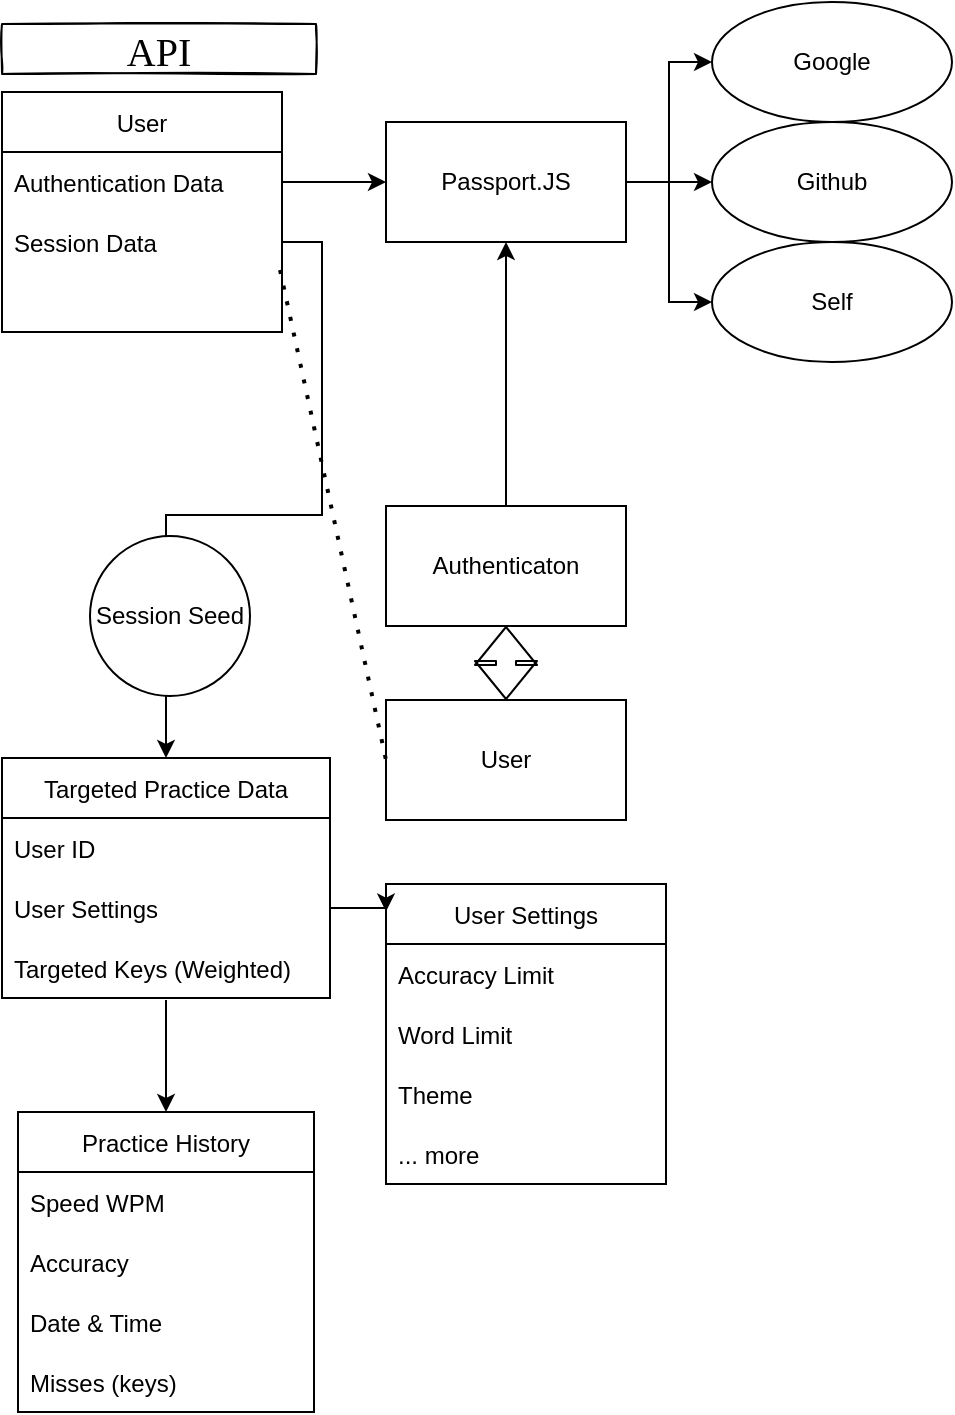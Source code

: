 <mxfile version="15.3.8"><diagram id="5DJe5fgNVRid22j_tj5d" name="Page-1"><mxGraphModel dx="1826" dy="2205" grid="0" gridSize="10" guides="1" tooltips="1" connect="1" arrows="1" fold="1" page="1" pageScale="1" pageWidth="850" pageHeight="1100" math="0" shadow="0"><root><mxCell id="0"/><mxCell id="1" parent="0"/><mxCell id="Vov26CLlSm_Xp551K3d0-1" value="API" style="rounded=0;whiteSpace=wrap;html=1;sketch=1;hachureGap=4;pointerEvents=0;fontFamily=Times New Roman;fontSize=20;" parent="1" vertex="1"><mxGeometry x="-842" y="-1087" width="157" height="25" as="geometry"/></mxCell><mxCell id="ElWNxqKJwyNb8SdB3LN--16" style="edgeStyle=orthogonalEdgeStyle;rounded=0;orthogonalLoop=1;jettySize=auto;html=1;exitX=0.5;exitY=0;exitDx=0;exitDy=0;" edge="1" parent="1" source="ElWNxqKJwyNb8SdB3LN--4" target="ElWNxqKJwyNb8SdB3LN--15"><mxGeometry relative="1" as="geometry"/></mxCell><mxCell id="ElWNxqKJwyNb8SdB3LN--4" value="Authenticaton" style="whiteSpace=wrap;html=1;" vertex="1" parent="1"><mxGeometry x="-650" y="-846" width="120" height="60" as="geometry"/></mxCell><mxCell id="ElWNxqKJwyNb8SdB3LN--5" value="User" style="whiteSpace=wrap;html=1;" vertex="1" parent="1"><mxGeometry x="-650" y="-749" width="120" height="60" as="geometry"/></mxCell><mxCell id="ElWNxqKJwyNb8SdB3LN--13" value="" style="shape=flexArrow;endArrow=classic;startArrow=classic;html=1;exitX=0.5;exitY=0;exitDx=0;exitDy=0;entryX=0.5;entryY=1;entryDx=0;entryDy=0;" edge="1" parent="1" source="ElWNxqKJwyNb8SdB3LN--5" target="ElWNxqKJwyNb8SdB3LN--4"><mxGeometry width="100" height="100" relative="1" as="geometry"><mxPoint x="-687" y="-686" as="sourcePoint"/><mxPoint x="-679" y="-778" as="targetPoint"/></mxGeometry></mxCell><mxCell id="ElWNxqKJwyNb8SdB3LN--27" style="edgeStyle=orthogonalEdgeStyle;rounded=0;orthogonalLoop=1;jettySize=auto;html=1;" edge="1" parent="1" source="ElWNxqKJwyNb8SdB3LN--15" target="ElWNxqKJwyNb8SdB3LN--23"><mxGeometry relative="1" as="geometry"/></mxCell><mxCell id="ElWNxqKJwyNb8SdB3LN--28" style="edgeStyle=orthogonalEdgeStyle;rounded=0;orthogonalLoop=1;jettySize=auto;html=1;" edge="1" parent="1" source="ElWNxqKJwyNb8SdB3LN--15" target="ElWNxqKJwyNb8SdB3LN--22"><mxGeometry relative="1" as="geometry"/></mxCell><mxCell id="ElWNxqKJwyNb8SdB3LN--29" style="edgeStyle=orthogonalEdgeStyle;rounded=0;orthogonalLoop=1;jettySize=auto;html=1;entryX=0;entryY=0.5;entryDx=0;entryDy=0;" edge="1" parent="1" source="ElWNxqKJwyNb8SdB3LN--15" target="ElWNxqKJwyNb8SdB3LN--26"><mxGeometry relative="1" as="geometry"/></mxCell><mxCell id="ElWNxqKJwyNb8SdB3LN--15" value="Passport.JS" style="whiteSpace=wrap;html=1;" vertex="1" parent="1"><mxGeometry x="-650" y="-1038" width="120" height="60" as="geometry"/></mxCell><mxCell id="ElWNxqKJwyNb8SdB3LN--22" value="Github" style="ellipse;whiteSpace=wrap;html=1;" vertex="1" parent="1"><mxGeometry x="-487" y="-1038" width="120" height="60" as="geometry"/></mxCell><mxCell id="ElWNxqKJwyNb8SdB3LN--23" value="Google" style="ellipse;whiteSpace=wrap;html=1;" vertex="1" parent="1"><mxGeometry x="-487" y="-1098" width="120" height="60" as="geometry"/></mxCell><mxCell id="ElWNxqKJwyNb8SdB3LN--26" value="Self" style="ellipse;whiteSpace=wrap;html=1;" vertex="1" parent="1"><mxGeometry x="-487" y="-978" width="120" height="60" as="geometry"/></mxCell><mxCell id="ElWNxqKJwyNb8SdB3LN--30" value="User" style="swimlane;fontStyle=0;childLayout=stackLayout;horizontal=1;startSize=30;horizontalStack=0;resizeParent=1;resizeParentMax=0;resizeLast=0;collapsible=1;marginBottom=0;shadow=0;rounded=0;sketch=0;swimlaneLine=1;" vertex="1" parent="1"><mxGeometry x="-842" y="-1053" width="140" height="120" as="geometry"><mxRectangle x="-831" y="-906" width="52" height="30" as="alternateBounds"/></mxGeometry></mxCell><mxCell id="ElWNxqKJwyNb8SdB3LN--31" value="Authentication Data" style="text;strokeColor=none;fillColor=none;align=left;verticalAlign=middle;spacingLeft=4;spacingRight=4;overflow=hidden;points=[[0,0.5],[1,0.5]];portConstraint=eastwest;rotatable=0;" vertex="1" parent="ElWNxqKJwyNb8SdB3LN--30"><mxGeometry y="30" width="140" height="30" as="geometry"/></mxCell><mxCell id="ElWNxqKJwyNb8SdB3LN--32" value="Session Data" style="text;strokeColor=none;fillColor=none;align=left;verticalAlign=middle;spacingLeft=4;spacingRight=4;overflow=hidden;points=[[0,0.5],[1,0.5]];portConstraint=eastwest;rotatable=0;sketch=0;" vertex="1" parent="ElWNxqKJwyNb8SdB3LN--30"><mxGeometry y="60" width="140" height="30" as="geometry"/></mxCell><mxCell id="ElWNxqKJwyNb8SdB3LN--49" style="text;strokeColor=none;fillColor=none;align=left;verticalAlign=middle;spacingLeft=4;spacingRight=4;overflow=hidden;points=[[0,0.5],[1,0.5]];portConstraint=eastwest;rotatable=0;" vertex="1" parent="ElWNxqKJwyNb8SdB3LN--30"><mxGeometry y="90" width="140" height="30" as="geometry"/></mxCell><mxCell id="ElWNxqKJwyNb8SdB3LN--37" style="edgeStyle=orthogonalEdgeStyle;rounded=0;orthogonalLoop=1;jettySize=auto;html=1;entryX=0;entryY=0.5;entryDx=0;entryDy=0;" edge="1" parent="1" source="ElWNxqKJwyNb8SdB3LN--31" target="ElWNxqKJwyNb8SdB3LN--15"><mxGeometry relative="1" as="geometry"/></mxCell><mxCell id="ElWNxqKJwyNb8SdB3LN--38" value="" style="endArrow=none;dashed=1;html=1;dashPattern=1 3;strokeWidth=2;entryX=0;entryY=0.5;entryDx=0;entryDy=0;exitX=0.993;exitY=0.967;exitDx=0;exitDy=0;exitPerimeter=0;" edge="1" parent="1" source="ElWNxqKJwyNb8SdB3LN--32" target="ElWNxqKJwyNb8SdB3LN--5"><mxGeometry width="50" height="50" relative="1" as="geometry"><mxPoint x="-461" y="-595" as="sourcePoint"/><mxPoint x="-411" y="-645" as="targetPoint"/></mxGeometry></mxCell><mxCell id="ElWNxqKJwyNb8SdB3LN--50" value="Targeted Practice Data" style="swimlane;fontStyle=0;childLayout=stackLayout;horizontal=1;startSize=30;horizontalStack=0;resizeParent=1;resizeParentMax=0;resizeLast=0;collapsible=1;marginBottom=0;rounded=0;shadow=0;sketch=0;" vertex="1" parent="1"><mxGeometry x="-842" y="-720" width="164" height="120" as="geometry"/></mxCell><mxCell id="ElWNxqKJwyNb8SdB3LN--51" value="User ID" style="text;strokeColor=none;fillColor=none;align=left;verticalAlign=middle;spacingLeft=4;spacingRight=4;overflow=hidden;points=[[0,0.5],[1,0.5]];portConstraint=eastwest;rotatable=0;" vertex="1" parent="ElWNxqKJwyNb8SdB3LN--50"><mxGeometry y="30" width="164" height="30" as="geometry"/></mxCell><mxCell id="ElWNxqKJwyNb8SdB3LN--53" value="User Settings" style="text;strokeColor=none;fillColor=none;align=left;verticalAlign=middle;spacingLeft=4;spacingRight=4;overflow=hidden;points=[[0,0.5],[1,0.5]];portConstraint=eastwest;rotatable=0;" vertex="1" parent="ElWNxqKJwyNb8SdB3LN--50"><mxGeometry y="60" width="164" height="30" as="geometry"/></mxCell><mxCell id="ElWNxqKJwyNb8SdB3LN--52" value="Targeted Keys (Weighted)" style="text;strokeColor=none;fillColor=none;align=left;verticalAlign=middle;spacingLeft=4;spacingRight=4;overflow=hidden;points=[[0,0.5],[1,0.5]];portConstraint=eastwest;rotatable=0;" vertex="1" parent="ElWNxqKJwyNb8SdB3LN--50"><mxGeometry y="90" width="164" height="30" as="geometry"/></mxCell><mxCell id="ElWNxqKJwyNb8SdB3LN--54" value="Practice History" style="swimlane;fontStyle=0;childLayout=stackLayout;horizontal=1;startSize=30;horizontalStack=0;resizeParent=1;resizeParentMax=0;resizeLast=0;collapsible=1;marginBottom=0;rounded=0;shadow=0;sketch=0;" vertex="1" parent="1"><mxGeometry x="-834" y="-543" width="148" height="150" as="geometry"/></mxCell><mxCell id="ElWNxqKJwyNb8SdB3LN--55" value="Speed WPM" style="text;strokeColor=none;fillColor=none;align=left;verticalAlign=middle;spacingLeft=4;spacingRight=4;overflow=hidden;points=[[0,0.5],[1,0.5]];portConstraint=eastwest;rotatable=0;" vertex="1" parent="ElWNxqKJwyNb8SdB3LN--54"><mxGeometry y="30" width="148" height="30" as="geometry"/></mxCell><mxCell id="ElWNxqKJwyNb8SdB3LN--56" value="Accuracy" style="text;strokeColor=none;fillColor=none;align=left;verticalAlign=middle;spacingLeft=4;spacingRight=4;overflow=hidden;points=[[0,0.5],[1,0.5]];portConstraint=eastwest;rotatable=0;" vertex="1" parent="ElWNxqKJwyNb8SdB3LN--54"><mxGeometry y="60" width="148" height="30" as="geometry"/></mxCell><mxCell id="ElWNxqKJwyNb8SdB3LN--57" value="Date &amp; Time" style="text;strokeColor=none;fillColor=none;align=left;verticalAlign=middle;spacingLeft=4;spacingRight=4;overflow=hidden;points=[[0,0.5],[1,0.5]];portConstraint=eastwest;rotatable=0;" vertex="1" parent="ElWNxqKJwyNb8SdB3LN--54"><mxGeometry y="90" width="148" height="30" as="geometry"/></mxCell><mxCell id="ElWNxqKJwyNb8SdB3LN--58" value="Misses (keys)" style="text;strokeColor=none;fillColor=none;align=left;verticalAlign=middle;spacingLeft=4;spacingRight=4;overflow=hidden;points=[[0,0.5],[1,0.5]];portConstraint=eastwest;rotatable=0;" vertex="1" parent="ElWNxqKJwyNb8SdB3LN--54"><mxGeometry y="120" width="148" height="30" as="geometry"/></mxCell><mxCell id="ElWNxqKJwyNb8SdB3LN--68" style="edgeStyle=orthogonalEdgeStyle;rounded=0;orthogonalLoop=1;jettySize=auto;html=1;entryX=0.5;entryY=0;entryDx=0;entryDy=0;" edge="1" parent="1" source="ElWNxqKJwyNb8SdB3LN--32" target="ElWNxqKJwyNb8SdB3LN--50"><mxGeometry relative="1" as="geometry"/></mxCell><mxCell id="ElWNxqKJwyNb8SdB3LN--69" style="edgeStyle=orthogonalEdgeStyle;rounded=0;orthogonalLoop=1;jettySize=auto;html=1;exitX=0.5;exitY=1.033;exitDx=0;exitDy=0;exitPerimeter=0;" edge="1" parent="1" source="ElWNxqKJwyNb8SdB3LN--52" target="ElWNxqKJwyNb8SdB3LN--54"><mxGeometry relative="1" as="geometry"><mxPoint x="-759" y="-572" as="sourcePoint"/></mxGeometry></mxCell><mxCell id="ElWNxqKJwyNb8SdB3LN--70" value="User Settings" style="swimlane;fontStyle=0;childLayout=stackLayout;horizontal=1;startSize=30;horizontalStack=0;resizeParent=1;resizeParentMax=0;resizeLast=0;collapsible=1;marginBottom=0;rounded=0;shadow=0;sketch=0;" vertex="1" parent="1"><mxGeometry x="-650" y="-657" width="140" height="150" as="geometry"/></mxCell><mxCell id="ElWNxqKJwyNb8SdB3LN--75" value="Accuracy Limit" style="text;strokeColor=none;fillColor=none;align=left;verticalAlign=middle;spacingLeft=4;spacingRight=4;overflow=hidden;points=[[0,0.5],[1,0.5]];portConstraint=eastwest;rotatable=0;" vertex="1" parent="ElWNxqKJwyNb8SdB3LN--70"><mxGeometry y="30" width="140" height="30" as="geometry"/></mxCell><mxCell id="ElWNxqKJwyNb8SdB3LN--71" value="Word Limit" style="text;strokeColor=none;fillColor=none;align=left;verticalAlign=middle;spacingLeft=4;spacingRight=4;overflow=hidden;points=[[0,0.5],[1,0.5]];portConstraint=eastwest;rotatable=0;" vertex="1" parent="ElWNxqKJwyNb8SdB3LN--70"><mxGeometry y="60" width="140" height="30" as="geometry"/></mxCell><mxCell id="ElWNxqKJwyNb8SdB3LN--72" value="Theme" style="text;strokeColor=none;fillColor=none;align=left;verticalAlign=middle;spacingLeft=4;spacingRight=4;overflow=hidden;points=[[0,0.5],[1,0.5]];portConstraint=eastwest;rotatable=0;" vertex="1" parent="ElWNxqKJwyNb8SdB3LN--70"><mxGeometry y="90" width="140" height="30" as="geometry"/></mxCell><mxCell id="ElWNxqKJwyNb8SdB3LN--73" value="... more" style="text;strokeColor=none;fillColor=none;align=left;verticalAlign=middle;spacingLeft=4;spacingRight=4;overflow=hidden;points=[[0,0.5],[1,0.5]];portConstraint=eastwest;rotatable=0;" vertex="1" parent="ElWNxqKJwyNb8SdB3LN--70"><mxGeometry y="120" width="140" height="30" as="geometry"/></mxCell><mxCell id="ElWNxqKJwyNb8SdB3LN--74" style="edgeStyle=orthogonalEdgeStyle;rounded=0;orthogonalLoop=1;jettySize=auto;html=1;entryX=0;entryY=0.092;entryDx=0;entryDy=0;entryPerimeter=0;exitX=1;exitY=0.5;exitDx=0;exitDy=0;" edge="1" parent="1" source="ElWNxqKJwyNb8SdB3LN--53" target="ElWNxqKJwyNb8SdB3LN--70"><mxGeometry relative="1" as="geometry"/></mxCell><mxCell id="ElWNxqKJwyNb8SdB3LN--76" value="Session Seed" style="ellipse;whiteSpace=wrap;html=1;aspect=fixed;rounded=0;shadow=0;sketch=0;" vertex="1" parent="1"><mxGeometry x="-798" y="-831" width="80" height="80" as="geometry"/></mxCell></root></mxGraphModel></diagram></mxfile>